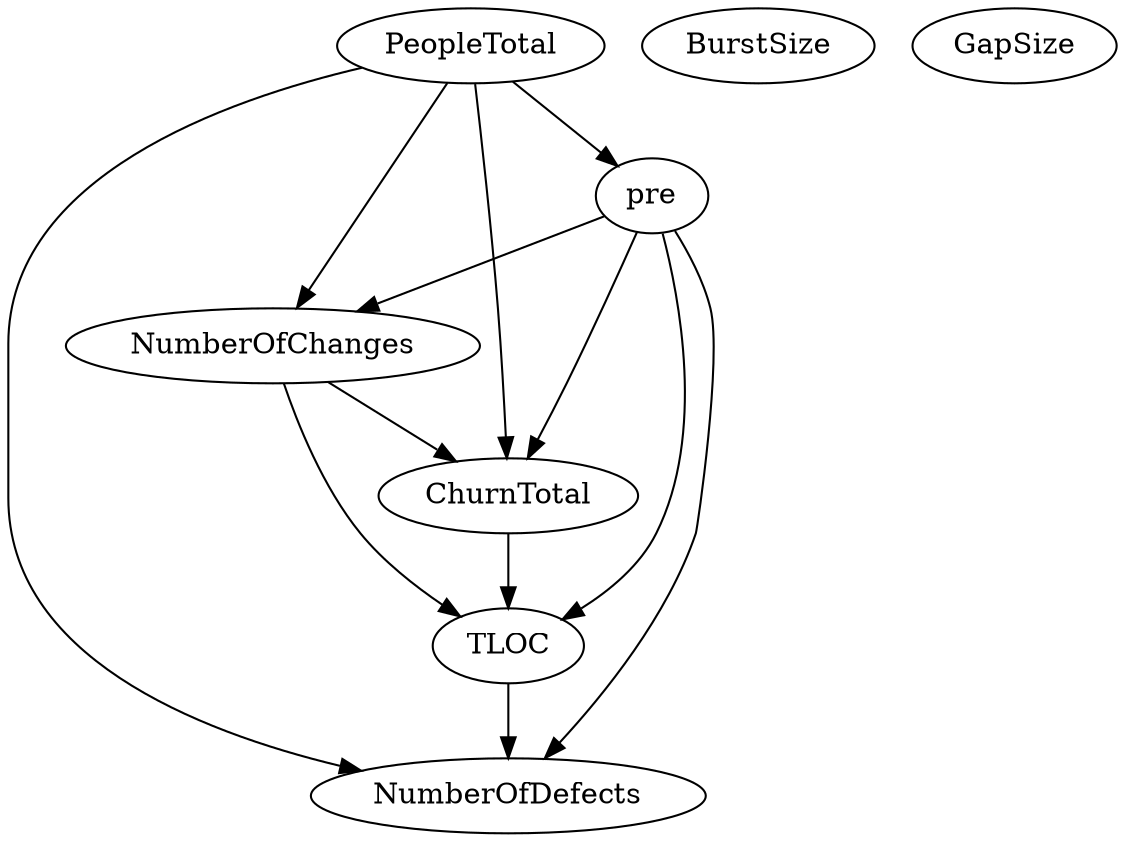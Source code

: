 digraph {
   PeopleTotal;
   NumberOfChanges;
   ChurnTotal;
   TLOC;
   pre;
   NumberOfDefects;
   BurstSize;
   GapSize;
   PeopleTotal -> NumberOfChanges;
   PeopleTotal -> ChurnTotal;
   PeopleTotal -> pre;
   PeopleTotal -> NumberOfDefects;
   NumberOfChanges -> ChurnTotal;
   NumberOfChanges -> TLOC;
   ChurnTotal -> TLOC;
   TLOC -> NumberOfDefects;
   pre -> NumberOfChanges;
   pre -> ChurnTotal;
   pre -> TLOC;
   pre -> NumberOfDefects;
}
